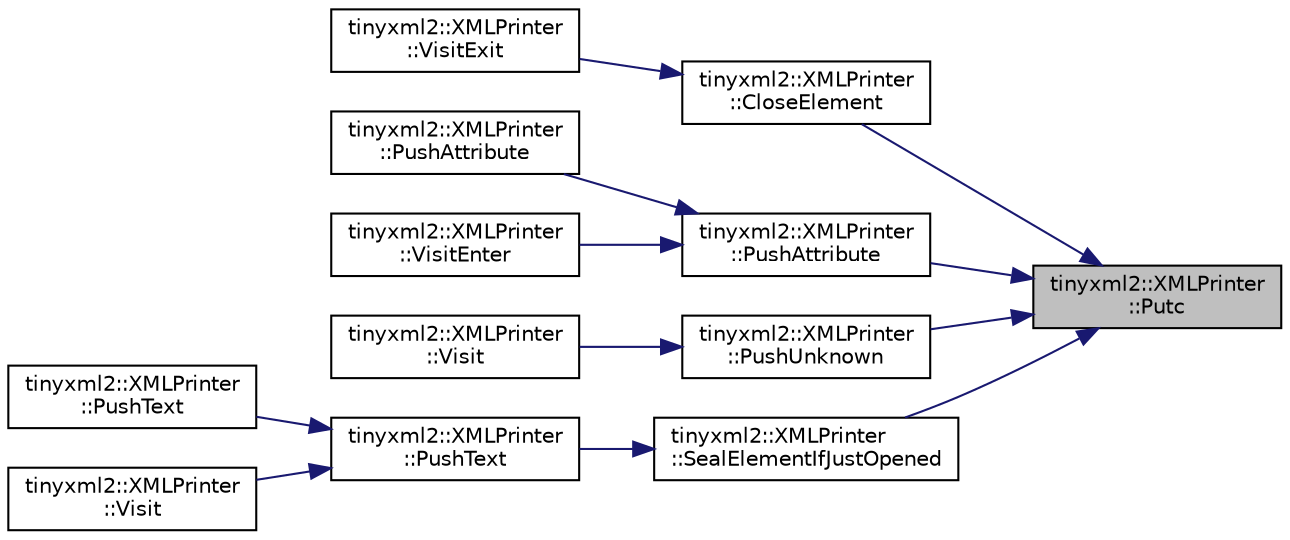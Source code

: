 digraph "tinyxml2::XMLPrinter::Putc"
{
 // LATEX_PDF_SIZE
  edge [fontname="Helvetica",fontsize="10",labelfontname="Helvetica",labelfontsize="10"];
  node [fontname="Helvetica",fontsize="10",shape=record];
  rankdir="RL";
  Node1 [label="tinyxml2::XMLPrinter\l::Putc",height=0.2,width=0.4,color="black", fillcolor="grey75", style="filled", fontcolor="black",tooltip=" "];
  Node1 -> Node2 [dir="back",color="midnightblue",fontsize="10",style="solid"];
  Node2 [label="tinyxml2::XMLPrinter\l::CloseElement",height=0.2,width=0.4,color="black", fillcolor="white", style="filled",URL="$classtinyxml2_1_1XMLPrinter.html#af1fb439e5d800999646f333fa2f0699a",tooltip="If streaming, close the Element."];
  Node2 -> Node3 [dir="back",color="midnightblue",fontsize="10",style="solid"];
  Node3 [label="tinyxml2::XMLPrinter\l::VisitExit",height=0.2,width=0.4,color="black", fillcolor="white", style="filled",URL="$classtinyxml2_1_1XMLPrinter.html#a2edd48405971a88951c71c9df86a2f50",tooltip="Visit an element."];
  Node1 -> Node4 [dir="back",color="midnightblue",fontsize="10",style="solid"];
  Node4 [label="tinyxml2::XMLPrinter\l::PushAttribute",height=0.2,width=0.4,color="black", fillcolor="white", style="filled",URL="$classtinyxml2_1_1XMLPrinter.html#a9a4e2c9348b42e147629d5a99f4af3f0",tooltip="If streaming, add an attribute to an open element."];
  Node4 -> Node5 [dir="back",color="midnightblue",fontsize="10",style="solid"];
  Node5 [label="tinyxml2::XMLPrinter\l::PushAttribute",height=0.2,width=0.4,color="black", fillcolor="white", style="filled",URL="$classtinyxml2_1_1XMLPrinter.html#a69120c82088597372d28d0a98f2ee7a1",tooltip=" "];
  Node4 -> Node6 [dir="back",color="midnightblue",fontsize="10",style="solid"];
  Node6 [label="tinyxml2::XMLPrinter\l::VisitEnter",height=0.2,width=0.4,color="black", fillcolor="white", style="filled",URL="$classtinyxml2_1_1XMLPrinter.html#a169b2509d8eabb70811b2bb8cfd1f5d1",tooltip="Visit an element."];
  Node1 -> Node7 [dir="back",color="midnightblue",fontsize="10",style="solid"];
  Node7 [label="tinyxml2::XMLPrinter\l::PushUnknown",height=0.2,width=0.4,color="black", fillcolor="white", style="filled",URL="$classtinyxml2_1_1XMLPrinter.html#ab1efc6d1548505e9984185f58f54b713",tooltip=" "];
  Node7 -> Node8 [dir="back",color="midnightblue",fontsize="10",style="solid"];
  Node8 [label="tinyxml2::XMLPrinter\l::Visit",height=0.2,width=0.4,color="black", fillcolor="white", style="filled",URL="$classtinyxml2_1_1XMLPrinter.html#ab8af5455bbf9e4be2663e6642fcd7e32",tooltip="Visit an unknown node."];
  Node1 -> Node9 [dir="back",color="midnightblue",fontsize="10",style="solid"];
  Node9 [label="tinyxml2::XMLPrinter\l::SealElementIfJustOpened",height=0.2,width=0.4,color="black", fillcolor="white", style="filled",URL="$classtinyxml2_1_1XMLPrinter.html#ac6e2c72c5d796f5b4de6ce81ca95e3fa",tooltip=" "];
  Node9 -> Node10 [dir="back",color="midnightblue",fontsize="10",style="solid"];
  Node10 [label="tinyxml2::XMLPrinter\l::PushText",height=0.2,width=0.4,color="black", fillcolor="white", style="filled",URL="$classtinyxml2_1_1XMLPrinter.html#a1cc16a9362df4332012cb13cff6441b3",tooltip="Add a text node."];
  Node10 -> Node11 [dir="back",color="midnightblue",fontsize="10",style="solid"];
  Node11 [label="tinyxml2::XMLPrinter\l::PushText",height=0.2,width=0.4,color="black", fillcolor="white", style="filled",URL="$classtinyxml2_1_1XMLPrinter.html#a96b0a0bfe105154a0a6c37d725258f0a",tooltip="Add a text node from a signed 64bit integer."];
  Node10 -> Node12 [dir="back",color="midnightblue",fontsize="10",style="solid"];
  Node12 [label="tinyxml2::XMLPrinter\l::Visit",height=0.2,width=0.4,color="black", fillcolor="white", style="filled",URL="$classtinyxml2_1_1XMLPrinter.html#adc0e42b4f6fcb90a95630c79575d030b",tooltip="Visit a text node."];
}
